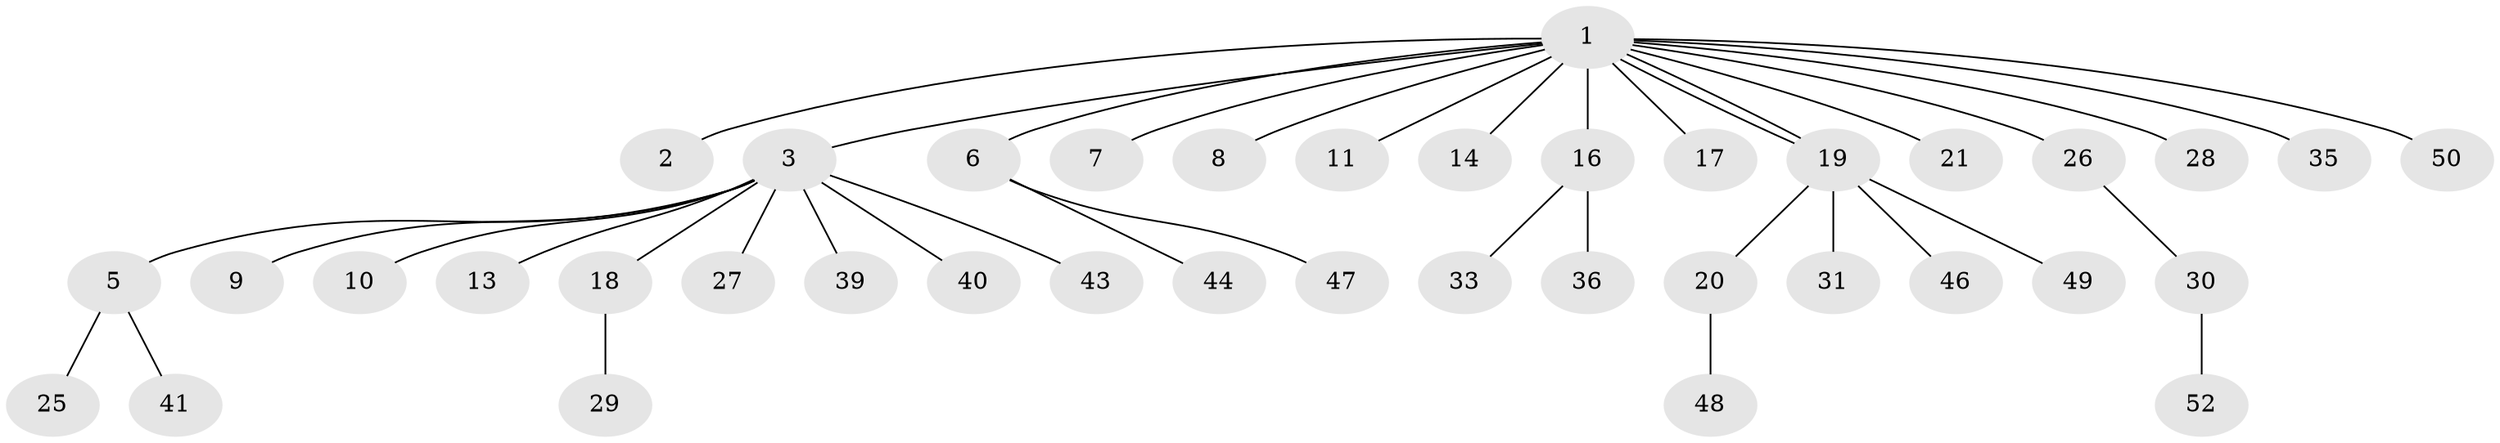 // original degree distribution, {7: 0.019230769230769232, 2: 0.15384615384615385, 12: 0.038461538461538464, 4: 0.038461538461538464, 1: 0.6538461538461539, 3: 0.07692307692307693, 5: 0.019230769230769232}
// Generated by graph-tools (version 1.1) at 2025/41/03/06/25 10:41:49]
// undirected, 39 vertices, 39 edges
graph export_dot {
graph [start="1"]
  node [color=gray90,style=filled];
  1 [super="+4"];
  2 [super="+15"];
  3 [super="+51"];
  5 [super="+12"];
  6 [super="+45"];
  7;
  8 [super="+34"];
  9;
  10;
  11;
  13 [super="+38"];
  14 [super="+22"];
  16 [super="+24"];
  17;
  18 [super="+37"];
  19 [super="+23"];
  20 [super="+42"];
  21;
  25;
  26;
  27;
  28;
  29;
  30 [super="+32"];
  31;
  33;
  35;
  36;
  39;
  40;
  41;
  43;
  44;
  46;
  47;
  48;
  49;
  50;
  52;
  1 -- 2;
  1 -- 3 [weight=2];
  1 -- 6;
  1 -- 19;
  1 -- 19;
  1 -- 26;
  1 -- 35;
  1 -- 7;
  1 -- 8;
  1 -- 11;
  1 -- 14;
  1 -- 16;
  1 -- 17;
  1 -- 50;
  1 -- 21;
  1 -- 28;
  3 -- 5;
  3 -- 9;
  3 -- 10;
  3 -- 13;
  3 -- 18;
  3 -- 27;
  3 -- 39;
  3 -- 40;
  3 -- 43;
  5 -- 25;
  5 -- 41;
  6 -- 44;
  6 -- 47;
  16 -- 33;
  16 -- 36;
  18 -- 29;
  19 -- 20;
  19 -- 46;
  19 -- 49;
  19 -- 31;
  20 -- 48;
  26 -- 30;
  30 -- 52;
}
